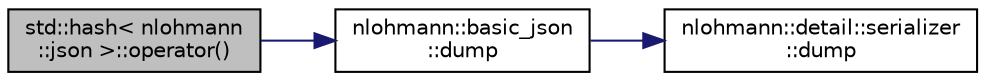 digraph "std::hash&lt; nlohmann::json &gt;::operator()"
{
 // INTERACTIVE_SVG=YES
  edge [fontname="Helvetica",fontsize="10",labelfontname="Helvetica",labelfontsize="10"];
  node [fontname="Helvetica",fontsize="10",shape=record];
  rankdir="LR";
  Node0 [label="std::hash\< nlohmann\l::json \>::operator()",height=0.2,width=0.4,color="black", fillcolor="grey75", style="filled", fontcolor="black"];
  Node0 -> Node1 [color="midnightblue",fontsize="10",style="solid",fontname="Helvetica"];
  Node1 [label="nlohmann::basic_json\l::dump",height=0.2,width=0.4,color="black", fillcolor="white", style="filled",URL="$classnlohmann_1_1basic__json.html#a5adea76fedba9898d404fef8598aa663",tooltip="serialization "];
  Node1 -> Node2 [color="midnightblue",fontsize="10",style="solid",fontname="Helvetica"];
  Node2 [label="nlohmann::detail::serializer\l::dump",height=0.2,width=0.4,color="black", fillcolor="white", style="filled",URL="$classnlohmann_1_1detail_1_1serializer.html#a95460ebd1a535a543e5a0ec52e00f48b",tooltip="internal implementation of the serialization function "];
}
